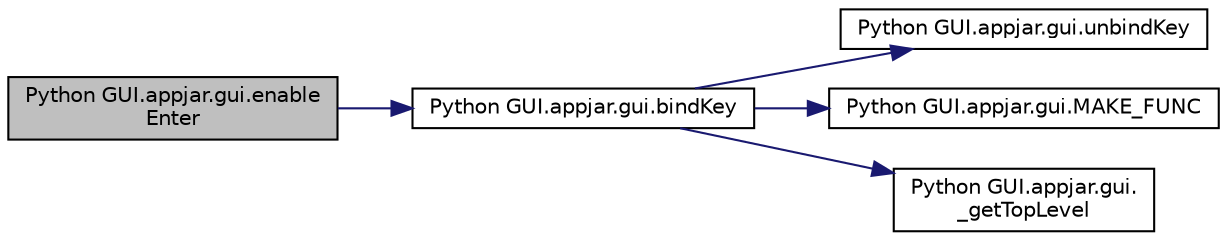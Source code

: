digraph "Python GUI.appjar.gui.enableEnter"
{
  edge [fontname="Helvetica",fontsize="10",labelfontname="Helvetica",labelfontsize="10"];
  node [fontname="Helvetica",fontsize="10",shape=record];
  rankdir="LR";
  Node1274 [label="Python GUI.appjar.gui.enable\lEnter",height=0.2,width=0.4,color="black", fillcolor="grey75", style="filled", fontcolor="black"];
  Node1274 -> Node1275 [color="midnightblue",fontsize="10",style="solid",fontname="Helvetica"];
  Node1275 [label="Python GUI.appjar.gui.bindKey",height=0.2,width=0.4,color="black", fillcolor="white", style="filled",URL="$class_python_01_g_u_i_1_1appjar_1_1gui.html#a68a4e36d40eefea11a8c049462ea0873"];
  Node1275 -> Node1276 [color="midnightblue",fontsize="10",style="solid",fontname="Helvetica"];
  Node1276 [label="Python GUI.appjar.gui.unbindKey",height=0.2,width=0.4,color="black", fillcolor="white", style="filled",URL="$class_python_01_g_u_i_1_1appjar_1_1gui.html#a273f8c50017293348c2a46d997adbccc"];
  Node1275 -> Node1277 [color="midnightblue",fontsize="10",style="solid",fontname="Helvetica"];
  Node1277 [label="Python GUI.appjar.gui.MAKE_FUNC",height=0.2,width=0.4,color="black", fillcolor="white", style="filled",URL="$class_python_01_g_u_i_1_1appjar_1_1gui.html#a1d2c0d0a475441a8f9208204ef3227a6",tooltip="FUNCTION for managing commands. "];
  Node1275 -> Node1278 [color="midnightblue",fontsize="10",style="solid",fontname="Helvetica"];
  Node1278 [label="Python GUI.appjar.gui.\l_getTopLevel",height=0.2,width=0.4,color="black", fillcolor="white", style="filled",URL="$class_python_01_g_u_i_1_1appjar_1_1gui.html#a931a365190d4c36c4de0d6e37d54bb8d"];
}

